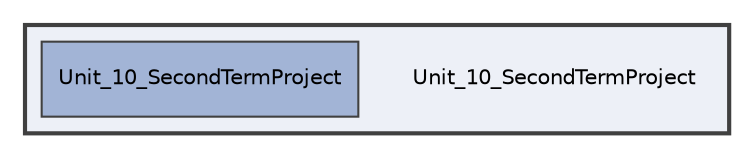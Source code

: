 digraph "Unit_10_SecondTermProject"
{
 // LATEX_PDF_SIZE
  edge [fontname="Helvetica",fontsize="10",labelfontname="Helvetica",labelfontsize="10"];
  node [fontname="Helvetica",fontsize="10",shape=record];
  compound=true
  subgraph clusterdir_7cd6a64a48fe60725e24ee87eb500012 {
    graph [ bgcolor="#edf0f7", pencolor="grey25", style="filled,bold,", label="", fontname="Helvetica", fontsize="10", URL="dir_7cd6a64a48fe60725e24ee87eb500012.html"]
    dir_7cd6a64a48fe60725e24ee87eb500012 [shape=plaintext, label="Unit_10_SecondTermProject"];
  dir_4ead88dd426b75b7fd802afec257107f [shape=box, label="Unit_10_SecondTermProject", style="filled,", fillcolor="#a2b4d6", color="grey25", URL="dir_4ead88dd426b75b7fd802afec257107f.html"];
  }
}

